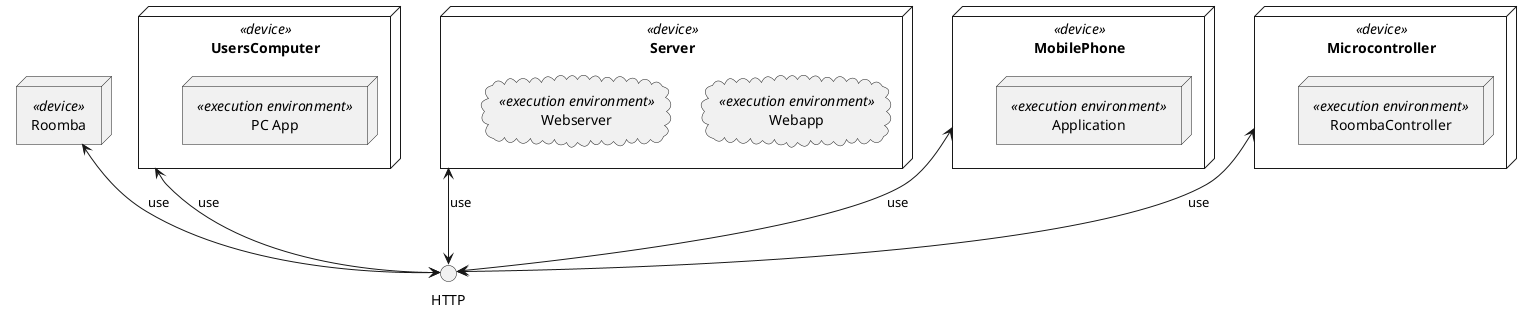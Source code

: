 @startuml

node UsersComputer <<device>> {
    node "PC App" <<execution environment>>
}

node Server <<device>> {
    cloud "Webapp" <<execution environment>>
    cloud "Webserver" <<execution environment>>
}

node MobilePhone <<device>> {
    node "Application" <<execution environment>>
}

node Microcontroller <<device>> {
    node "RoombaController" <<execution environment>>
}

node Roomba <<device>>

UsersComputer <--> () HTTP: use
MobilePhone <--> () HTTP: use
Server <--> HTTP: use
Microcontroller <--> HTTP: use
Roomba <--> HTTP: use

@enduml